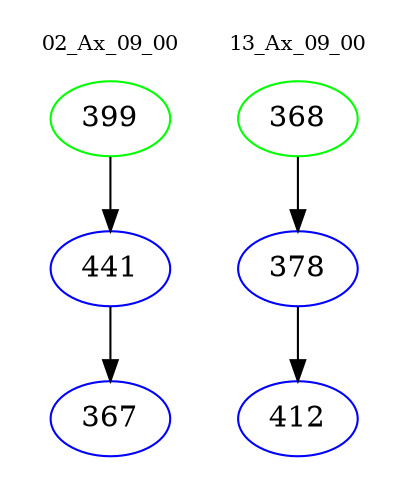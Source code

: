 digraph{
subgraph cluster_0 {
color = white
label = "02_Ax_09_00";
fontsize=10;
T0_399 [label="399", color="green"]
T0_399 -> T0_441 [color="black"]
T0_441 [label="441", color="blue"]
T0_441 -> T0_367 [color="black"]
T0_367 [label="367", color="blue"]
}
subgraph cluster_1 {
color = white
label = "13_Ax_09_00";
fontsize=10;
T1_368 [label="368", color="green"]
T1_368 -> T1_378 [color="black"]
T1_378 [label="378", color="blue"]
T1_378 -> T1_412 [color="black"]
T1_412 [label="412", color="blue"]
}
}
